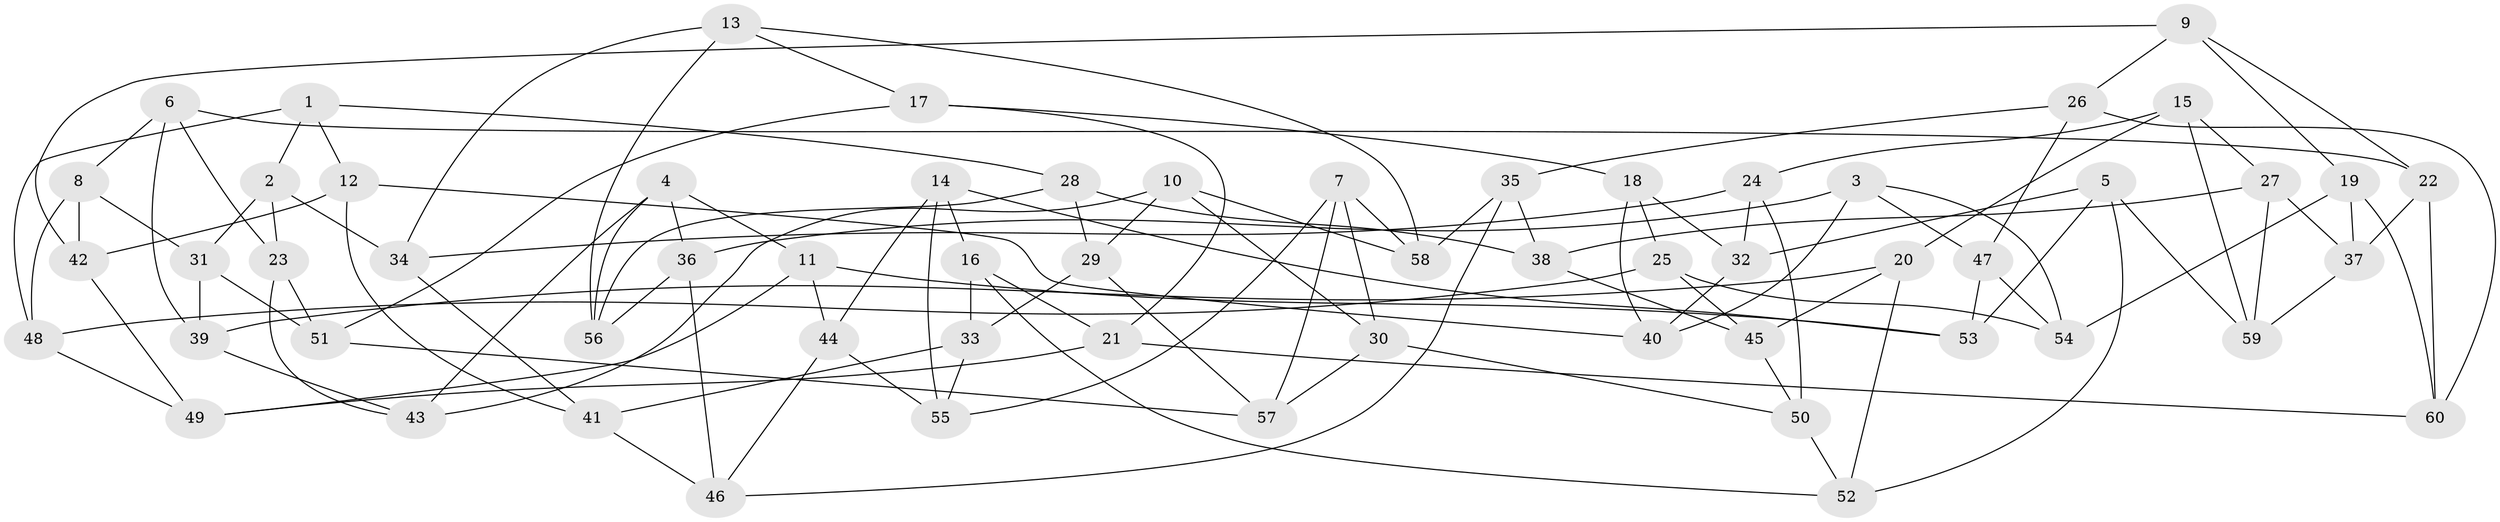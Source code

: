 // Generated by graph-tools (version 1.1) at 2025/11/02/27/25 16:11:43]
// undirected, 60 vertices, 120 edges
graph export_dot {
graph [start="1"]
  node [color=gray90,style=filled];
  1;
  2;
  3;
  4;
  5;
  6;
  7;
  8;
  9;
  10;
  11;
  12;
  13;
  14;
  15;
  16;
  17;
  18;
  19;
  20;
  21;
  22;
  23;
  24;
  25;
  26;
  27;
  28;
  29;
  30;
  31;
  32;
  33;
  34;
  35;
  36;
  37;
  38;
  39;
  40;
  41;
  42;
  43;
  44;
  45;
  46;
  47;
  48;
  49;
  50;
  51;
  52;
  53;
  54;
  55;
  56;
  57;
  58;
  59;
  60;
  1 -- 48;
  1 -- 2;
  1 -- 12;
  1 -- 28;
  2 -- 31;
  2 -- 34;
  2 -- 23;
  3 -- 54;
  3 -- 47;
  3 -- 36;
  3 -- 40;
  4 -- 11;
  4 -- 43;
  4 -- 56;
  4 -- 36;
  5 -- 32;
  5 -- 53;
  5 -- 59;
  5 -- 52;
  6 -- 22;
  6 -- 8;
  6 -- 23;
  6 -- 39;
  7 -- 30;
  7 -- 57;
  7 -- 55;
  7 -- 58;
  8 -- 31;
  8 -- 48;
  8 -- 42;
  9 -- 19;
  9 -- 26;
  9 -- 22;
  9 -- 42;
  10 -- 30;
  10 -- 29;
  10 -- 43;
  10 -- 58;
  11 -- 49;
  11 -- 44;
  11 -- 53;
  12 -- 42;
  12 -- 40;
  12 -- 41;
  13 -- 56;
  13 -- 17;
  13 -- 58;
  13 -- 34;
  14 -- 55;
  14 -- 44;
  14 -- 16;
  14 -- 53;
  15 -- 20;
  15 -- 27;
  15 -- 24;
  15 -- 59;
  16 -- 52;
  16 -- 21;
  16 -- 33;
  17 -- 21;
  17 -- 51;
  17 -- 18;
  18 -- 40;
  18 -- 32;
  18 -- 25;
  19 -- 54;
  19 -- 37;
  19 -- 60;
  20 -- 45;
  20 -- 52;
  20 -- 39;
  21 -- 49;
  21 -- 60;
  22 -- 37;
  22 -- 60;
  23 -- 43;
  23 -- 51;
  24 -- 34;
  24 -- 50;
  24 -- 32;
  25 -- 48;
  25 -- 54;
  25 -- 45;
  26 -- 35;
  26 -- 47;
  26 -- 60;
  27 -- 37;
  27 -- 59;
  27 -- 38;
  28 -- 38;
  28 -- 29;
  28 -- 56;
  29 -- 57;
  29 -- 33;
  30 -- 57;
  30 -- 50;
  31 -- 39;
  31 -- 51;
  32 -- 40;
  33 -- 55;
  33 -- 41;
  34 -- 41;
  35 -- 58;
  35 -- 46;
  35 -- 38;
  36 -- 46;
  36 -- 56;
  37 -- 59;
  38 -- 45;
  39 -- 43;
  41 -- 46;
  42 -- 49;
  44 -- 46;
  44 -- 55;
  45 -- 50;
  47 -- 53;
  47 -- 54;
  48 -- 49;
  50 -- 52;
  51 -- 57;
}
